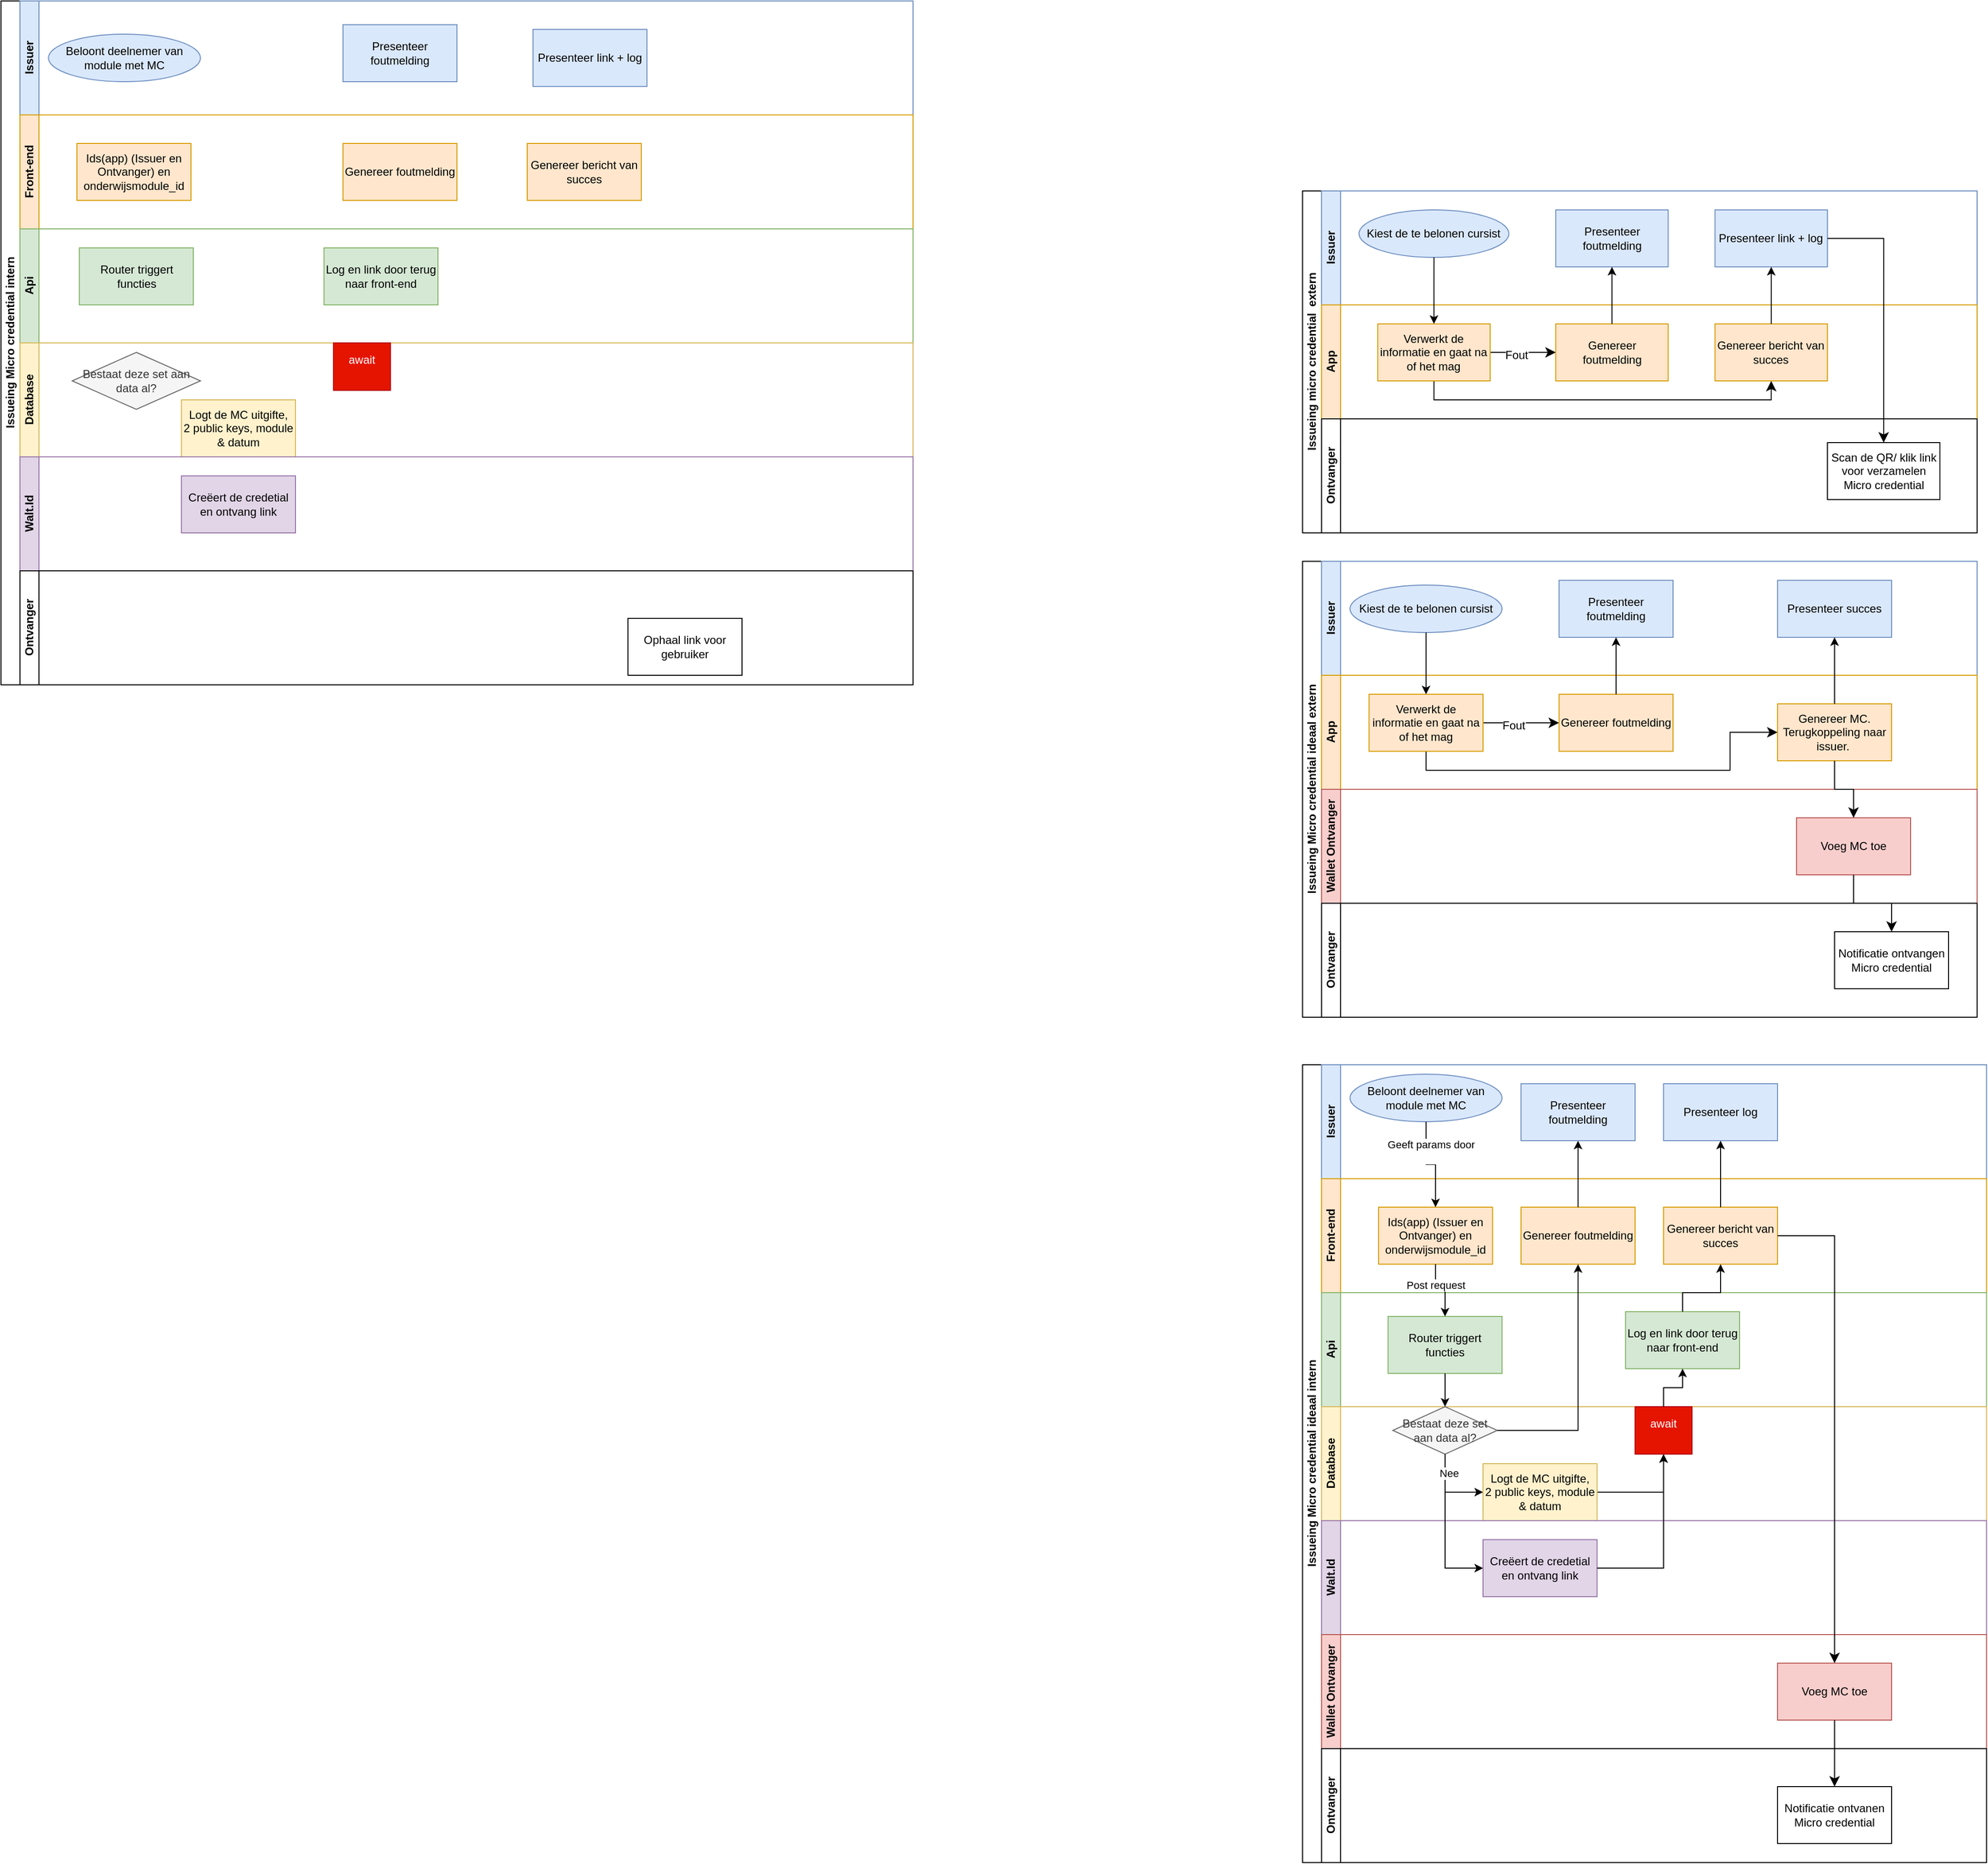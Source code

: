 <mxfile version="24.4.12" type="github">
  <diagram name="Pagina-1" id="NsCIWlI-wsy2xXNKLtzi">
    <mxGraphModel dx="2345" dy="614" grid="1" gridSize="10" guides="1" tooltips="1" connect="1" arrows="1" fold="1" page="1" pageScale="1" pageWidth="827" pageHeight="1169" math="0" shadow="0">
      <root>
        <mxCell id="0" />
        <mxCell id="1" parent="0" />
        <mxCell id="zvpY97_QarNmOb90CFdL-1" value="Issueing Micro credential intern" style="swimlane;childLayout=stackLayout;resizeParent=1;resizeParentMax=0;horizontal=0;startSize=20;horizontalStack=0;html=1;" parent="1" vertex="1">
          <mxGeometry x="-200" y="360" width="960" height="720" as="geometry" />
        </mxCell>
        <mxCell id="zvpY97_QarNmOb90CFdL-2" value="Issuer" style="swimlane;startSize=20;horizontal=0;html=1;fillColor=#dae8fc;strokeColor=#6c8ebf;" parent="zvpY97_QarNmOb90CFdL-1" vertex="1">
          <mxGeometry x="20" width="940" height="120" as="geometry" />
        </mxCell>
        <mxCell id="zvpY97_QarNmOb90CFdL-3" value="Beloont deelnemer van module met MC" style="ellipse;whiteSpace=wrap;html=1;fillColor=#dae8fc;strokeColor=#6c8ebf;" parent="zvpY97_QarNmOb90CFdL-2" vertex="1">
          <mxGeometry x="30" y="35" width="160" height="50" as="geometry" />
        </mxCell>
        <mxCell id="zvpY97_QarNmOb90CFdL-4" value="Presenteer foutmelding" style="whiteSpace=wrap;html=1;fillColor=#dae8fc;strokeColor=#6c8ebf;rounded=0;" parent="zvpY97_QarNmOb90CFdL-2" vertex="1">
          <mxGeometry x="340" y="25" width="120" height="60" as="geometry" />
        </mxCell>
        <mxCell id="zvpY97_QarNmOb90CFdL-5" value="Presenteer link + log" style="whiteSpace=wrap;html=1;fillColor=#dae8fc;strokeColor=#6c8ebf;rounded=0;" parent="zvpY97_QarNmOb90CFdL-2" vertex="1">
          <mxGeometry x="540" y="30" width="120" height="60" as="geometry" />
        </mxCell>
        <mxCell id="zvpY97_QarNmOb90CFdL-6" value="Front-end" style="swimlane;startSize=20;horizontal=0;html=1;fillColor=#ffe6cc;strokeColor=#d79b00;" parent="zvpY97_QarNmOb90CFdL-1" vertex="1">
          <mxGeometry x="20" y="120" width="940" height="120" as="geometry" />
        </mxCell>
        <mxCell id="zvpY97_QarNmOb90CFdL-7" value="Ids(app) (Issuer en Ontvanger) en onderwijsmodule_id" style="rounded=0;whiteSpace=wrap;html=1;fillColor=#ffe6cc;strokeColor=#d79b00;" parent="zvpY97_QarNmOb90CFdL-6" vertex="1">
          <mxGeometry x="60" y="30" width="120" height="60" as="geometry" />
        </mxCell>
        <mxCell id="zvpY97_QarNmOb90CFdL-8" value="Genereer foutmelding" style="whiteSpace=wrap;html=1;fillColor=#ffe6cc;strokeColor=#d79b00;rounded=0;" parent="zvpY97_QarNmOb90CFdL-6" vertex="1">
          <mxGeometry x="340" y="30" width="120" height="60" as="geometry" />
        </mxCell>
        <mxCell id="zvpY97_QarNmOb90CFdL-9" value="Genereer bericht van succes" style="whiteSpace=wrap;html=1;fillColor=#ffe6cc;strokeColor=#d79b00;rounded=0;" parent="zvpY97_QarNmOb90CFdL-6" vertex="1">
          <mxGeometry x="534" y="30" width="120" height="60" as="geometry" />
        </mxCell>
        <mxCell id="zvpY97_QarNmOb90CFdL-11" value="Api" style="swimlane;startSize=20;horizontal=0;html=1;fillColor=#d5e8d4;strokeColor=#82b366;" parent="zvpY97_QarNmOb90CFdL-1" vertex="1">
          <mxGeometry x="20" y="240" width="940" height="120" as="geometry" />
        </mxCell>
        <mxCell id="zvpY97_QarNmOb90CFdL-14" value="Router triggert functies" style="rounded=0;whiteSpace=wrap;html=1;fillColor=#d5e8d4;strokeColor=#82b366;" parent="zvpY97_QarNmOb90CFdL-11" vertex="1">
          <mxGeometry x="62.5" y="20" width="120" height="60" as="geometry" />
        </mxCell>
        <mxCell id="zvpY97_QarNmOb90CFdL-15" value="Log en link door terug naar front-end" style="whiteSpace=wrap;html=1;fillColor=#d5e8d4;strokeColor=#82b366;rounded=0;" parent="zvpY97_QarNmOb90CFdL-11" vertex="1">
          <mxGeometry x="320" y="20" width="120" height="60" as="geometry" />
        </mxCell>
        <mxCell id="zvpY97_QarNmOb90CFdL-16" value="Database" style="swimlane;startSize=20;horizontal=0;html=1;fillColor=#fff2cc;strokeColor=#d6b656;" parent="zvpY97_QarNmOb90CFdL-1" vertex="1">
          <mxGeometry x="20" y="360" width="940" height="120" as="geometry" />
        </mxCell>
        <mxCell id="zvpY97_QarNmOb90CFdL-18" value="Logt de MC uitgifte,&lt;br&gt;2 public keys, module &amp;amp;&amp;nbsp;&lt;span style=&quot;background-color: initial;&quot;&gt;datum&lt;/span&gt;" style="rounded=0;whiteSpace=wrap;html=1;fillColor=#fff2cc;strokeColor=#d6b656;" parent="zvpY97_QarNmOb90CFdL-16" vertex="1">
          <mxGeometry x="170" y="60" width="120" height="60" as="geometry" />
        </mxCell>
        <mxCell id="zvpY97_QarNmOb90CFdL-19" value="Bestaat deze set aan data al?" style="rhombus;whiteSpace=wrap;html=1;fillColor=#f5f5f5;strokeColor=#666666;rounded=0;fontColor=#333333;" parent="zvpY97_QarNmOb90CFdL-16" vertex="1">
          <mxGeometry x="55" y="10" width="135" height="60" as="geometry" />
        </mxCell>
        <mxCell id="zvpY97_QarNmOb90CFdL-21" value="await&lt;div&gt;&lt;br&gt;&lt;/div&gt;" style="whiteSpace=wrap;html=1;fillColor=#e51400;strokeColor=#B20000;rounded=0;fontColor=#ffffff;" parent="zvpY97_QarNmOb90CFdL-16" vertex="1">
          <mxGeometry x="330" width="60" height="50" as="geometry" />
        </mxCell>
        <mxCell id="zvpY97_QarNmOb90CFdL-22" value="Walt.Id" style="swimlane;startSize=20;horizontal=0;html=1;fillColor=#e1d5e7;strokeColor=#9673a6;" parent="zvpY97_QarNmOb90CFdL-1" vertex="1">
          <mxGeometry x="20" y="480" width="940" height="120" as="geometry" />
        </mxCell>
        <mxCell id="zvpY97_QarNmOb90CFdL-23" value="Creëert de credetial en ontvang link" style="rounded=0;whiteSpace=wrap;html=1;fillColor=#e1d5e7;strokeColor=#9673a6;" parent="zvpY97_QarNmOb90CFdL-22" vertex="1">
          <mxGeometry x="170" y="20" width="120" height="60" as="geometry" />
        </mxCell>
        <mxCell id="zvpY97_QarNmOb90CFdL-24" value="&lt;span style=&quot;color: rgb(0, 0, 0); font-family: Helvetica; font-size: 12px; font-style: normal; font-variant-ligatures: normal; font-variant-caps: normal; font-weight: 700; letter-spacing: normal; orphans: 2; text-align: center; text-indent: 0px; text-transform: none; widows: 2; word-spacing: 0px; -webkit-text-stroke-width: 0px; white-space: nowrap; background-color: rgb(251, 251, 251); text-decoration-thickness: initial; text-decoration-style: initial; text-decoration-color: initial; display: inline !important; float: none;&quot;&gt;Ontvanger&lt;/span&gt;" style="swimlane;startSize=20;horizontal=0;html=1;" parent="zvpY97_QarNmOb90CFdL-1" vertex="1">
          <mxGeometry x="20" y="600" width="940" height="120" as="geometry" />
        </mxCell>
        <mxCell id="zvpY97_QarNmOb90CFdL-25" value="Ophaal link voor gebruiker" style="rounded=0;whiteSpace=wrap;html=1;" parent="zvpY97_QarNmOb90CFdL-24" vertex="1">
          <mxGeometry x="640" y="50.0" width="120" height="60" as="geometry" />
        </mxCell>
        <mxCell id="zvpY97_QarNmOb90CFdL-39" value="Issueing Micro credential ideaal intern" style="swimlane;childLayout=stackLayout;resizeParent=1;resizeParentMax=0;horizontal=0;startSize=20;horizontalStack=0;html=1;" parent="1" vertex="1">
          <mxGeometry x="1170" y="1480" width="720" height="840" as="geometry" />
        </mxCell>
        <mxCell id="zvpY97_QarNmOb90CFdL-40" value="Issuer" style="swimlane;startSize=20;horizontal=0;html=1;fillColor=#dae8fc;strokeColor=#6c8ebf;" parent="zvpY97_QarNmOb90CFdL-39" vertex="1">
          <mxGeometry x="20" width="700" height="120" as="geometry" />
        </mxCell>
        <mxCell id="zvpY97_QarNmOb90CFdL-41" value="Beloont deelnemer van module met MC" style="ellipse;whiteSpace=wrap;html=1;fillColor=#dae8fc;strokeColor=#6c8ebf;" parent="zvpY97_QarNmOb90CFdL-40" vertex="1">
          <mxGeometry x="30" y="10" width="160" height="50" as="geometry" />
        </mxCell>
        <mxCell id="zvpY97_QarNmOb90CFdL-42" value="Presenteer foutmelding" style="whiteSpace=wrap;html=1;fillColor=#dae8fc;strokeColor=#6c8ebf;rounded=0;" parent="zvpY97_QarNmOb90CFdL-40" vertex="1">
          <mxGeometry x="210" y="20" width="120" height="60" as="geometry" />
        </mxCell>
        <mxCell id="zvpY97_QarNmOb90CFdL-43" value="Presenteer log" style="whiteSpace=wrap;html=1;fillColor=#dae8fc;strokeColor=#6c8ebf;rounded=0;" parent="zvpY97_QarNmOb90CFdL-40" vertex="1">
          <mxGeometry x="360" y="20" width="120" height="60" as="geometry" />
        </mxCell>
        <mxCell id="zvpY97_QarNmOb90CFdL-44" value="Front-end" style="swimlane;startSize=20;horizontal=0;html=1;fillColor=#ffe6cc;strokeColor=#d79b00;" parent="zvpY97_QarNmOb90CFdL-39" vertex="1">
          <mxGeometry x="20" y="120" width="700" height="120" as="geometry" />
        </mxCell>
        <mxCell id="zvpY97_QarNmOb90CFdL-45" value="Ids(app) (Issuer en Ontvanger) en onderwijsmodule_id" style="rounded=0;whiteSpace=wrap;html=1;fillColor=#ffe6cc;strokeColor=#d79b00;" parent="zvpY97_QarNmOb90CFdL-44" vertex="1">
          <mxGeometry x="60" y="30" width="120" height="60" as="geometry" />
        </mxCell>
        <mxCell id="zvpY97_QarNmOb90CFdL-46" value="Genereer foutmelding" style="whiteSpace=wrap;html=1;fillColor=#ffe6cc;strokeColor=#d79b00;rounded=0;" parent="zvpY97_QarNmOb90CFdL-44" vertex="1">
          <mxGeometry x="210" y="30" width="120" height="60" as="geometry" />
        </mxCell>
        <mxCell id="zvpY97_QarNmOb90CFdL-47" value="Genereer bericht van succes" style="whiteSpace=wrap;html=1;fillColor=#ffe6cc;strokeColor=#d79b00;rounded=0;" parent="zvpY97_QarNmOb90CFdL-44" vertex="1">
          <mxGeometry x="360" y="30" width="120" height="60" as="geometry" />
        </mxCell>
        <mxCell id="zvpY97_QarNmOb90CFdL-48" value="Api" style="swimlane;startSize=20;horizontal=0;html=1;fillColor=#d5e8d4;strokeColor=#82b366;" parent="zvpY97_QarNmOb90CFdL-39" vertex="1">
          <mxGeometry x="20" y="240" width="700" height="120" as="geometry" />
        </mxCell>
        <mxCell id="zvpY97_QarNmOb90CFdL-49" value="Router triggert functies" style="rounded=0;whiteSpace=wrap;html=1;fillColor=#d5e8d4;strokeColor=#82b366;" parent="zvpY97_QarNmOb90CFdL-48" vertex="1">
          <mxGeometry x="70" y="25" width="120" height="60" as="geometry" />
        </mxCell>
        <mxCell id="zvpY97_QarNmOb90CFdL-50" value="Log en link door terug naar front-end" style="whiteSpace=wrap;html=1;fillColor=#d5e8d4;strokeColor=#82b366;rounded=0;" parent="zvpY97_QarNmOb90CFdL-48" vertex="1">
          <mxGeometry x="320" y="20" width="120" height="60" as="geometry" />
        </mxCell>
        <mxCell id="zvpY97_QarNmOb90CFdL-51" value="Database" style="swimlane;startSize=20;horizontal=0;html=1;fillColor=#fff2cc;strokeColor=#d6b656;" parent="zvpY97_QarNmOb90CFdL-39" vertex="1">
          <mxGeometry x="20" y="360" width="700" height="120" as="geometry" />
        </mxCell>
        <mxCell id="zvpY97_QarNmOb90CFdL-52" style="edgeStyle=orthogonalEdgeStyle;rounded=0;orthogonalLoop=1;jettySize=auto;html=1;entryX=0.5;entryY=1;entryDx=0;entryDy=0;" parent="zvpY97_QarNmOb90CFdL-51" source="zvpY97_QarNmOb90CFdL-53" target="zvpY97_QarNmOb90CFdL-56" edge="1">
          <mxGeometry relative="1" as="geometry" />
        </mxCell>
        <mxCell id="zvpY97_QarNmOb90CFdL-53" value="Logt de MC uitgifte,&lt;br&gt;2 public keys, module &amp;amp;&amp;nbsp;&lt;span style=&quot;background-color: initial;&quot;&gt;datum&lt;/span&gt;" style="rounded=0;whiteSpace=wrap;html=1;fillColor=#fff2cc;strokeColor=#d6b656;" parent="zvpY97_QarNmOb90CFdL-51" vertex="1">
          <mxGeometry x="170" y="60" width="120" height="60" as="geometry" />
        </mxCell>
        <mxCell id="zvpY97_QarNmOb90CFdL-54" value="Bestaat deze set aan data al?" style="rhombus;whiteSpace=wrap;html=1;fillColor=#f5f5f5;strokeColor=#666666;rounded=0;fontColor=#333333;" parent="zvpY97_QarNmOb90CFdL-51" vertex="1">
          <mxGeometry x="75" width="110" height="50" as="geometry" />
        </mxCell>
        <mxCell id="zvpY97_QarNmOb90CFdL-55" style="edgeStyle=orthogonalEdgeStyle;rounded=0;orthogonalLoop=1;jettySize=auto;html=1;entryX=0;entryY=0.5;entryDx=0;entryDy=0;" parent="zvpY97_QarNmOb90CFdL-51" source="zvpY97_QarNmOb90CFdL-54" target="zvpY97_QarNmOb90CFdL-53" edge="1">
          <mxGeometry relative="1" as="geometry" />
        </mxCell>
        <mxCell id="zvpY97_QarNmOb90CFdL-56" value="await&lt;div&gt;&lt;br&gt;&lt;/div&gt;" style="whiteSpace=wrap;html=1;fillColor=#e51400;strokeColor=#B20000;rounded=0;fontColor=#ffffff;" parent="zvpY97_QarNmOb90CFdL-51" vertex="1">
          <mxGeometry x="330" width="60" height="50" as="geometry" />
        </mxCell>
        <mxCell id="zvpY97_QarNmOb90CFdL-57" value="Walt.Id" style="swimlane;startSize=20;horizontal=0;html=1;fillColor=#e1d5e7;strokeColor=#9673a6;" parent="zvpY97_QarNmOb90CFdL-39" vertex="1">
          <mxGeometry x="20" y="480" width="700" height="120" as="geometry" />
        </mxCell>
        <mxCell id="zvpY97_QarNmOb90CFdL-58" value="Creëert de credetial en ontvang link" style="rounded=0;whiteSpace=wrap;html=1;fillColor=#e1d5e7;strokeColor=#9673a6;" parent="zvpY97_QarNmOb90CFdL-57" vertex="1">
          <mxGeometry x="170" y="20" width="120" height="60" as="geometry" />
        </mxCell>
        <mxCell id="zvpY97_QarNmOb90CFdL-59" value="Wallet Ontvanger" style="swimlane;startSize=20;horizontal=0;html=1;fillColor=#f8cecc;strokeColor=#b85450;" parent="zvpY97_QarNmOb90CFdL-39" vertex="1">
          <mxGeometry x="20" y="600" width="700" height="120" as="geometry" />
        </mxCell>
        <mxCell id="zvpY97_QarNmOb90CFdL-60" value="Voeg MC toe" style="whiteSpace=wrap;html=1;fillColor=#f8cecc;strokeColor=#b85450;rounded=0;" parent="zvpY97_QarNmOb90CFdL-59" vertex="1">
          <mxGeometry x="480" y="30" width="120" height="60" as="geometry" />
        </mxCell>
        <mxCell id="zvpY97_QarNmOb90CFdL-61" value="&lt;span style=&quot;color: rgb(0, 0, 0); font-family: Helvetica; font-size: 12px; font-style: normal; font-variant-ligatures: normal; font-variant-caps: normal; font-weight: 700; letter-spacing: normal; orphans: 2; text-align: center; text-indent: 0px; text-transform: none; widows: 2; word-spacing: 0px; -webkit-text-stroke-width: 0px; white-space: nowrap; background-color: rgb(251, 251, 251); text-decoration-thickness: initial; text-decoration-style: initial; text-decoration-color: initial; display: inline !important; float: none;&quot;&gt;Ontvanger&lt;/span&gt;" style="swimlane;startSize=20;horizontal=0;html=1;" parent="zvpY97_QarNmOb90CFdL-39" vertex="1">
          <mxGeometry x="20" y="720" width="700" height="120" as="geometry" />
        </mxCell>
        <mxCell id="zvpY97_QarNmOb90CFdL-62" value="Notificatie ontvanen Micro credential" style="whiteSpace=wrap;html=1;rounded=0;" parent="zvpY97_QarNmOb90CFdL-61" vertex="1">
          <mxGeometry x="480" y="40" width="120" height="60" as="geometry" />
        </mxCell>
        <mxCell id="zvpY97_QarNmOb90CFdL-63" style="edgeStyle=orthogonalEdgeStyle;rounded=0;orthogonalLoop=1;jettySize=auto;html=1;entryX=0.5;entryY=0;entryDx=0;entryDy=0;" parent="zvpY97_QarNmOb90CFdL-39" source="zvpY97_QarNmOb90CFdL-41" target="zvpY97_QarNmOb90CFdL-45" edge="1">
          <mxGeometry relative="1" as="geometry" />
        </mxCell>
        <mxCell id="zvpY97_QarNmOb90CFdL-64" value="Geeft params door&lt;div&gt;&lt;br&gt;&lt;/div&gt;" style="edgeLabel;html=1;align=center;verticalAlign=middle;resizable=0;points=[];" parent="zvpY97_QarNmOb90CFdL-63" vertex="1" connectable="0">
          <mxGeometry x="-0.376" y="5" relative="1" as="geometry">
            <mxPoint as="offset" />
          </mxGeometry>
        </mxCell>
        <mxCell id="zvpY97_QarNmOb90CFdL-65" value="" style="edgeStyle=orthogonalEdgeStyle;rounded=0;orthogonalLoop=1;jettySize=auto;html=1;" parent="zvpY97_QarNmOb90CFdL-39" source="zvpY97_QarNmOb90CFdL-45" target="zvpY97_QarNmOb90CFdL-49" edge="1">
          <mxGeometry relative="1" as="geometry" />
        </mxCell>
        <mxCell id="zvpY97_QarNmOb90CFdL-66" value="Post request" style="edgeLabel;html=1;align=center;verticalAlign=middle;resizable=0;points=[];" parent="zvpY97_QarNmOb90CFdL-65" vertex="1" connectable="0">
          <mxGeometry x="-0.227" relative="1" as="geometry">
            <mxPoint y="-3" as="offset" />
          </mxGeometry>
        </mxCell>
        <mxCell id="zvpY97_QarNmOb90CFdL-67" value="" style="edgeStyle=orthogonalEdgeStyle;rounded=0;orthogonalLoop=1;jettySize=auto;html=1;" parent="zvpY97_QarNmOb90CFdL-39" source="zvpY97_QarNmOb90CFdL-49" target="zvpY97_QarNmOb90CFdL-54" edge="1">
          <mxGeometry relative="1" as="geometry" />
        </mxCell>
        <mxCell id="zvpY97_QarNmOb90CFdL-68" style="edgeStyle=orthogonalEdgeStyle;rounded=0;orthogonalLoop=1;jettySize=auto;html=1;entryX=0;entryY=0.5;entryDx=0;entryDy=0;" parent="zvpY97_QarNmOb90CFdL-39" source="zvpY97_QarNmOb90CFdL-54" target="zvpY97_QarNmOb90CFdL-58" edge="1">
          <mxGeometry relative="1" as="geometry" />
        </mxCell>
        <mxCell id="zvpY97_QarNmOb90CFdL-69" value="Nee" style="edgeLabel;html=1;align=center;verticalAlign=middle;resizable=0;points=[];" parent="zvpY97_QarNmOb90CFdL-68" vertex="1" connectable="0">
          <mxGeometry x="-0.747" y="4" relative="1" as="geometry">
            <mxPoint as="offset" />
          </mxGeometry>
        </mxCell>
        <mxCell id="zvpY97_QarNmOb90CFdL-70" value="" style="edgeStyle=orthogonalEdgeStyle;rounded=0;orthogonalLoop=1;jettySize=auto;html=1;" parent="zvpY97_QarNmOb90CFdL-39" source="zvpY97_QarNmOb90CFdL-54" target="zvpY97_QarNmOb90CFdL-46" edge="1">
          <mxGeometry relative="1" as="geometry" />
        </mxCell>
        <mxCell id="zvpY97_QarNmOb90CFdL-71" value="" style="edgeStyle=orthogonalEdgeStyle;rounded=0;orthogonalLoop=1;jettySize=auto;html=1;" parent="zvpY97_QarNmOb90CFdL-39" source="zvpY97_QarNmOb90CFdL-46" target="zvpY97_QarNmOb90CFdL-42" edge="1">
          <mxGeometry relative="1" as="geometry" />
        </mxCell>
        <mxCell id="zvpY97_QarNmOb90CFdL-72" value="" style="edgeStyle=orthogonalEdgeStyle;rounded=0;orthogonalLoop=1;jettySize=auto;html=1;" parent="zvpY97_QarNmOb90CFdL-39" source="zvpY97_QarNmOb90CFdL-56" target="zvpY97_QarNmOb90CFdL-50" edge="1">
          <mxGeometry relative="1" as="geometry" />
        </mxCell>
        <mxCell id="zvpY97_QarNmOb90CFdL-73" style="edgeStyle=orthogonalEdgeStyle;rounded=0;orthogonalLoop=1;jettySize=auto;html=1;entryX=0.5;entryY=1;entryDx=0;entryDy=0;" parent="zvpY97_QarNmOb90CFdL-39" source="zvpY97_QarNmOb90CFdL-58" target="zvpY97_QarNmOb90CFdL-56" edge="1">
          <mxGeometry relative="1" as="geometry">
            <mxPoint x="430" y="420" as="targetPoint" />
          </mxGeometry>
        </mxCell>
        <mxCell id="zvpY97_QarNmOb90CFdL-74" value="" style="edgeStyle=orthogonalEdgeStyle;rounded=0;orthogonalLoop=1;jettySize=auto;html=1;" parent="zvpY97_QarNmOb90CFdL-39" source="zvpY97_QarNmOb90CFdL-50" target="zvpY97_QarNmOb90CFdL-47" edge="1">
          <mxGeometry relative="1" as="geometry">
            <Array as="points">
              <mxPoint x="400" y="240" />
              <mxPoint x="440" y="240" />
            </Array>
          </mxGeometry>
        </mxCell>
        <mxCell id="zvpY97_QarNmOb90CFdL-75" value="" style="edgeStyle=orthogonalEdgeStyle;rounded=0;orthogonalLoop=1;jettySize=auto;html=1;" parent="zvpY97_QarNmOb90CFdL-39" source="zvpY97_QarNmOb90CFdL-47" target="zvpY97_QarNmOb90CFdL-43" edge="1">
          <mxGeometry relative="1" as="geometry" />
        </mxCell>
        <mxCell id="zvpY97_QarNmOb90CFdL-76" style="edgeStyle=orthogonalEdgeStyle;rounded=0;orthogonalLoop=1;jettySize=auto;html=1;entryX=0.5;entryY=0;entryDx=0;entryDy=0;fontSize=12;startSize=8;endSize=8;exitX=1;exitY=0.5;exitDx=0;exitDy=0;" parent="zvpY97_QarNmOb90CFdL-39" source="zvpY97_QarNmOb90CFdL-47" target="zvpY97_QarNmOb90CFdL-60" edge="1">
          <mxGeometry relative="1" as="geometry">
            <Array as="points">
              <mxPoint x="560" y="180" />
            </Array>
          </mxGeometry>
        </mxCell>
        <mxCell id="zvpY97_QarNmOb90CFdL-77" style="edgeStyle=orthogonalEdgeStyle;rounded=0;orthogonalLoop=1;jettySize=auto;html=1;entryX=0.5;entryY=0;entryDx=0;entryDy=0;fontSize=12;startSize=8;endSize=8;" parent="zvpY97_QarNmOb90CFdL-39" source="zvpY97_QarNmOb90CFdL-60" target="zvpY97_QarNmOb90CFdL-62" edge="1">
          <mxGeometry relative="1" as="geometry" />
        </mxCell>
        <mxCell id="zvpY97_QarNmOb90CFdL-108" value="Issueing Micro credential ideaal extern" style="swimlane;childLayout=stackLayout;resizeParent=1;resizeParentMax=0;horizontal=0;startSize=20;horizontalStack=0;html=1;" parent="1" vertex="1">
          <mxGeometry x="1170" y="950" width="710" height="480" as="geometry" />
        </mxCell>
        <mxCell id="zvpY97_QarNmOb90CFdL-109" value="Issuer" style="swimlane;startSize=20;horizontal=0;html=1;fillColor=#dae8fc;strokeColor=#6c8ebf;" parent="zvpY97_QarNmOb90CFdL-108" vertex="1">
          <mxGeometry x="20" width="690" height="120" as="geometry" />
        </mxCell>
        <mxCell id="zvpY97_QarNmOb90CFdL-110" value="Kiest de te belonen cursist" style="ellipse;whiteSpace=wrap;html=1;fillColor=#dae8fc;strokeColor=#6c8ebf;" parent="zvpY97_QarNmOb90CFdL-109" vertex="1">
          <mxGeometry x="30" y="25" width="160" height="50" as="geometry" />
        </mxCell>
        <mxCell id="zvpY97_QarNmOb90CFdL-111" value="Presenteer foutmelding" style="whiteSpace=wrap;html=1;fillColor=#dae8fc;strokeColor=#6c8ebf;rounded=0;" parent="zvpY97_QarNmOb90CFdL-109" vertex="1">
          <mxGeometry x="250" y="20" width="120" height="60" as="geometry" />
        </mxCell>
        <mxCell id="zvpY97_QarNmOb90CFdL-112" value="Presenteer succes" style="whiteSpace=wrap;html=1;fillColor=#dae8fc;strokeColor=#6c8ebf;rounded=0;" parent="zvpY97_QarNmOb90CFdL-109" vertex="1">
          <mxGeometry x="480" y="20" width="120" height="60" as="geometry" />
        </mxCell>
        <mxCell id="zvpY97_QarNmOb90CFdL-113" value="App" style="swimlane;startSize=20;horizontal=0;html=1;fillColor=#ffe6cc;strokeColor=#d79b00;" parent="zvpY97_QarNmOb90CFdL-108" vertex="1">
          <mxGeometry x="20" y="120" width="690" height="120" as="geometry" />
        </mxCell>
        <mxCell id="zvpY97_QarNmOb90CFdL-114" style="edgeStyle=none;curved=1;rounded=0;orthogonalLoop=1;jettySize=auto;html=1;entryX=0;entryY=0.5;entryDx=0;entryDy=0;fontSize=12;startSize=8;endSize=8;" parent="zvpY97_QarNmOb90CFdL-113" source="zvpY97_QarNmOb90CFdL-117" target="zvpY97_QarNmOb90CFdL-118" edge="1">
          <mxGeometry relative="1" as="geometry" />
        </mxCell>
        <mxCell id="zvpY97_QarNmOb90CFdL-115" value="Fout" style="edgeLabel;html=1;align=center;verticalAlign=middle;resizable=0;points=[];fontSize=12;" parent="zvpY97_QarNmOb90CFdL-114" vertex="1" connectable="0">
          <mxGeometry x="-0.216" y="-3" relative="1" as="geometry">
            <mxPoint as="offset" />
          </mxGeometry>
        </mxCell>
        <mxCell id="zvpY97_QarNmOb90CFdL-116" style="edgeStyle=orthogonalEdgeStyle;rounded=0;orthogonalLoop=1;jettySize=auto;html=1;entryX=0;entryY=0.5;entryDx=0;entryDy=0;fontSize=12;startSize=8;endSize=8;exitX=0.5;exitY=1;exitDx=0;exitDy=0;" parent="zvpY97_QarNmOb90CFdL-113" source="zvpY97_QarNmOb90CFdL-117" target="zvpY97_QarNmOb90CFdL-119" edge="1">
          <mxGeometry relative="1" as="geometry">
            <Array as="points">
              <mxPoint x="110" y="100" />
              <mxPoint x="430" y="100" />
              <mxPoint x="430" y="60" />
            </Array>
          </mxGeometry>
        </mxCell>
        <mxCell id="zvpY97_QarNmOb90CFdL-117" value="Verwerkt de informatie en gaat na of het mag" style="rounded=0;whiteSpace=wrap;html=1;fillColor=#ffe6cc;strokeColor=#d79b00;" parent="zvpY97_QarNmOb90CFdL-113" vertex="1">
          <mxGeometry x="50" y="20" width="120" height="60" as="geometry" />
        </mxCell>
        <mxCell id="zvpY97_QarNmOb90CFdL-118" value="Genereer foutmelding" style="whiteSpace=wrap;html=1;fillColor=#ffe6cc;strokeColor=#d79b00;rounded=0;" parent="zvpY97_QarNmOb90CFdL-113" vertex="1">
          <mxGeometry x="250" y="20" width="120" height="60" as="geometry" />
        </mxCell>
        <mxCell id="zvpY97_QarNmOb90CFdL-119" value="Genereer MC.&lt;br&gt;Terugkoppeling naar issuer.&amp;nbsp;" style="whiteSpace=wrap;html=1;fillColor=#ffe6cc;strokeColor=#d79b00;rounded=0;" parent="zvpY97_QarNmOb90CFdL-113" vertex="1">
          <mxGeometry x="480" y="30" width="120" height="60" as="geometry" />
        </mxCell>
        <mxCell id="zvpY97_QarNmOb90CFdL-120" value="Wallet Ontvanger" style="swimlane;startSize=20;horizontal=0;html=1;fillColor=#f8cecc;strokeColor=#b85450;" parent="zvpY97_QarNmOb90CFdL-108" vertex="1">
          <mxGeometry x="20" y="240" width="690" height="120" as="geometry" />
        </mxCell>
        <mxCell id="zvpY97_QarNmOb90CFdL-121" value="Voeg MC toe" style="whiteSpace=wrap;html=1;fillColor=#f8cecc;strokeColor=#b85450;rounded=0;" parent="zvpY97_QarNmOb90CFdL-120" vertex="1">
          <mxGeometry x="500" y="30" width="120" height="60" as="geometry" />
        </mxCell>
        <mxCell id="zvpY97_QarNmOb90CFdL-122" value="&lt;span style=&quot;color: rgb(0, 0, 0); font-family: Helvetica; font-size: 12px; font-style: normal; font-variant-ligatures: normal; font-variant-caps: normal; font-weight: 700; letter-spacing: normal; orphans: 2; text-align: center; text-indent: 0px; text-transform: none; widows: 2; word-spacing: 0px; -webkit-text-stroke-width: 0px; white-space: nowrap; background-color: rgb(251, 251, 251); text-decoration-thickness: initial; text-decoration-style: initial; text-decoration-color: initial; display: inline !important; float: none;&quot;&gt;Ontvanger&lt;/span&gt;" style="swimlane;startSize=20;horizontal=0;html=1;" parent="zvpY97_QarNmOb90CFdL-108" vertex="1">
          <mxGeometry x="20" y="360" width="690" height="120" as="geometry" />
        </mxCell>
        <mxCell id="zvpY97_QarNmOb90CFdL-123" value="Notificatie ontvangen Micro credential" style="whiteSpace=wrap;html=1;rounded=0;" parent="zvpY97_QarNmOb90CFdL-122" vertex="1">
          <mxGeometry x="540" y="30" width="120" height="60" as="geometry" />
        </mxCell>
        <mxCell id="zvpY97_QarNmOb90CFdL-124" style="edgeStyle=none;curved=1;rounded=0;orthogonalLoop=1;jettySize=auto;html=1;exitX=0.5;exitY=0;exitDx=0;exitDy=0;fontSize=12;startSize=8;endSize=8;" parent="zvpY97_QarNmOb90CFdL-122" source="zvpY97_QarNmOb90CFdL-123" target="zvpY97_QarNmOb90CFdL-123" edge="1">
          <mxGeometry relative="1" as="geometry" />
        </mxCell>
        <mxCell id="zvpY97_QarNmOb90CFdL-125" style="edgeStyle=orthogonalEdgeStyle;rounded=0;orthogonalLoop=1;jettySize=auto;html=1;entryX=0.5;entryY=0;entryDx=0;entryDy=0;" parent="zvpY97_QarNmOb90CFdL-108" source="zvpY97_QarNmOb90CFdL-110" target="zvpY97_QarNmOb90CFdL-117" edge="1">
          <mxGeometry relative="1" as="geometry" />
        </mxCell>
        <mxCell id="zvpY97_QarNmOb90CFdL-126" value="" style="edgeStyle=orthogonalEdgeStyle;rounded=0;orthogonalLoop=1;jettySize=auto;html=1;" parent="zvpY97_QarNmOb90CFdL-108" source="zvpY97_QarNmOb90CFdL-117" edge="1">
          <mxGeometry relative="1" as="geometry" />
        </mxCell>
        <mxCell id="zvpY97_QarNmOb90CFdL-127" value="Post request" style="edgeLabel;html=1;align=center;verticalAlign=middle;resizable=0;points=[];" parent="zvpY97_QarNmOb90CFdL-126" vertex="1" connectable="0">
          <mxGeometry x="-0.227" relative="1" as="geometry">
            <mxPoint y="-3" as="offset" />
          </mxGeometry>
        </mxCell>
        <mxCell id="zvpY97_QarNmOb90CFdL-128" value="" style="edgeStyle=orthogonalEdgeStyle;rounded=0;orthogonalLoop=1;jettySize=auto;html=1;" parent="zvpY97_QarNmOb90CFdL-108" edge="1">
          <mxGeometry relative="1" as="geometry" />
        </mxCell>
        <mxCell id="zvpY97_QarNmOb90CFdL-129" style="edgeStyle=orthogonalEdgeStyle;rounded=0;orthogonalLoop=1;jettySize=auto;html=1;entryX=0;entryY=0.5;entryDx=0;entryDy=0;" parent="zvpY97_QarNmOb90CFdL-108" edge="1">
          <mxGeometry relative="1" as="geometry" />
        </mxCell>
        <mxCell id="zvpY97_QarNmOb90CFdL-130" value="Nee" style="edgeLabel;html=1;align=center;verticalAlign=middle;resizable=0;points=[];" parent="zvpY97_QarNmOb90CFdL-129" vertex="1" connectable="0">
          <mxGeometry x="-0.747" y="4" relative="1" as="geometry">
            <mxPoint as="offset" />
          </mxGeometry>
        </mxCell>
        <mxCell id="zvpY97_QarNmOb90CFdL-131" value="" style="edgeStyle=orthogonalEdgeStyle;rounded=0;orthogonalLoop=1;jettySize=auto;html=1;" parent="zvpY97_QarNmOb90CFdL-108" target="zvpY97_QarNmOb90CFdL-118" edge="1">
          <mxGeometry relative="1" as="geometry" />
        </mxCell>
        <mxCell id="zvpY97_QarNmOb90CFdL-132" value="" style="edgeStyle=orthogonalEdgeStyle;rounded=0;orthogonalLoop=1;jettySize=auto;html=1;" parent="zvpY97_QarNmOb90CFdL-108" source="zvpY97_QarNmOb90CFdL-118" target="zvpY97_QarNmOb90CFdL-111" edge="1">
          <mxGeometry relative="1" as="geometry" />
        </mxCell>
        <mxCell id="zvpY97_QarNmOb90CFdL-133" value="" style="edgeStyle=orthogonalEdgeStyle;rounded=0;orthogonalLoop=1;jettySize=auto;html=1;" parent="zvpY97_QarNmOb90CFdL-108" edge="1">
          <mxGeometry relative="1" as="geometry" />
        </mxCell>
        <mxCell id="zvpY97_QarNmOb90CFdL-134" style="edgeStyle=orthogonalEdgeStyle;rounded=0;orthogonalLoop=1;jettySize=auto;html=1;entryX=0.5;entryY=1;entryDx=0;entryDy=0;" parent="zvpY97_QarNmOb90CFdL-108" edge="1">
          <mxGeometry relative="1" as="geometry">
            <mxPoint x="430" y="420" as="targetPoint" />
          </mxGeometry>
        </mxCell>
        <mxCell id="zvpY97_QarNmOb90CFdL-135" value="" style="edgeStyle=orthogonalEdgeStyle;rounded=0;orthogonalLoop=1;jettySize=auto;html=1;" parent="zvpY97_QarNmOb90CFdL-108" target="zvpY97_QarNmOb90CFdL-119" edge="1">
          <mxGeometry relative="1" as="geometry" />
        </mxCell>
        <mxCell id="zvpY97_QarNmOb90CFdL-136" value="" style="edgeStyle=orthogonalEdgeStyle;rounded=0;orthogonalLoop=1;jettySize=auto;html=1;" parent="zvpY97_QarNmOb90CFdL-108" source="zvpY97_QarNmOb90CFdL-119" target="zvpY97_QarNmOb90CFdL-112" edge="1">
          <mxGeometry relative="1" as="geometry" />
        </mxCell>
        <mxCell id="zvpY97_QarNmOb90CFdL-137" value="" style="edgeStyle=orthogonalEdgeStyle;rounded=0;orthogonalLoop=1;jettySize=auto;html=1;fontSize=12;startSize=8;endSize=8;" parent="zvpY97_QarNmOb90CFdL-108" source="zvpY97_QarNmOb90CFdL-121" target="zvpY97_QarNmOb90CFdL-123" edge="1">
          <mxGeometry relative="1" as="geometry" />
        </mxCell>
        <mxCell id="zvpY97_QarNmOb90CFdL-138" style="edgeStyle=orthogonalEdgeStyle;rounded=0;orthogonalLoop=1;jettySize=auto;html=1;entryX=0.5;entryY=0;entryDx=0;entryDy=0;fontSize=12;startSize=8;endSize=8;" parent="zvpY97_QarNmOb90CFdL-108" source="zvpY97_QarNmOb90CFdL-119" target="zvpY97_QarNmOb90CFdL-121" edge="1">
          <mxGeometry relative="1" as="geometry" />
        </mxCell>
        <mxCell id="BFUgVyRbVtO_Cfpt6LdI-1" value="" style="group" parent="1" vertex="1" connectable="0">
          <mxGeometry x="1170" y="440" width="711" height="360" as="geometry" />
        </mxCell>
        <mxCell id="zvpY97_QarNmOb90CFdL-78" value="Issueing micro credential&amp;nbsp; extern" style="swimlane;childLayout=stackLayout;resizeParent=1;resizeParentMax=0;horizontal=0;startSize=20;horizontalStack=0;html=1;" parent="BFUgVyRbVtO_Cfpt6LdI-1" vertex="1">
          <mxGeometry y="120" width="710.014" height="360" as="geometry">
            <mxRectangle y="120" width="40" height="200" as="alternateBounds" />
          </mxGeometry>
        </mxCell>
        <mxCell id="zvpY97_QarNmOb90CFdL-79" value="Issuer" style="swimlane;startSize=20;horizontal=0;html=1;fillColor=#dae8fc;strokeColor=#6c8ebf;" parent="zvpY97_QarNmOb90CFdL-78" vertex="1">
          <mxGeometry x="20" width="690.014" height="120" as="geometry" />
        </mxCell>
        <mxCell id="zvpY97_QarNmOb90CFdL-80" value="Kiest de te belonen cursist" style="ellipse;whiteSpace=wrap;html=1;fillColor=#dae8fc;strokeColor=#6c8ebf;" parent="zvpY97_QarNmOb90CFdL-79" vertex="1">
          <mxGeometry x="39.445" y="20" width="157.781" height="50" as="geometry" />
        </mxCell>
        <mxCell id="zvpY97_QarNmOb90CFdL-81" value="Presenteer foutmelding" style="whiteSpace=wrap;html=1;fillColor=#dae8fc;strokeColor=#6c8ebf;rounded=0;" parent="zvpY97_QarNmOb90CFdL-79" vertex="1">
          <mxGeometry x="246.533" y="20" width="118.336" height="60" as="geometry" />
        </mxCell>
        <mxCell id="zvpY97_QarNmOb90CFdL-82" value="Presenteer link + log" style="whiteSpace=wrap;html=1;fillColor=#dae8fc;strokeColor=#6c8ebf;rounded=0;" parent="zvpY97_QarNmOb90CFdL-79" vertex="1">
          <mxGeometry x="414.175" y="20" width="118.336" height="60" as="geometry" />
        </mxCell>
        <mxCell id="zvpY97_QarNmOb90CFdL-83" value="App" style="swimlane;startSize=20;horizontal=0;html=1;fillColor=#ffe6cc;strokeColor=#d79b00;" parent="zvpY97_QarNmOb90CFdL-78" vertex="1">
          <mxGeometry x="20" y="120" width="690.014" height="120" as="geometry" />
        </mxCell>
        <mxCell id="zvpY97_QarNmOb90CFdL-84" style="edgeStyle=none;curved=1;rounded=0;orthogonalLoop=1;jettySize=auto;html=1;entryX=0;entryY=0.5;entryDx=0;entryDy=0;fontSize=12;startSize=8;endSize=8;" parent="zvpY97_QarNmOb90CFdL-83" source="zvpY97_QarNmOb90CFdL-87" target="zvpY97_QarNmOb90CFdL-88" edge="1">
          <mxGeometry relative="1" as="geometry" />
        </mxCell>
        <mxCell id="zvpY97_QarNmOb90CFdL-85" value="Fout" style="edgeLabel;html=1;align=center;verticalAlign=middle;resizable=0;points=[];fontSize=12;" parent="zvpY97_QarNmOb90CFdL-84" vertex="1" connectable="0">
          <mxGeometry x="-0.216" y="-3" relative="1" as="geometry">
            <mxPoint as="offset" />
          </mxGeometry>
        </mxCell>
        <mxCell id="zvpY97_QarNmOb90CFdL-86" style="edgeStyle=orthogonalEdgeStyle;rounded=0;orthogonalLoop=1;jettySize=auto;html=1;entryX=0.5;entryY=1;entryDx=0;entryDy=0;fontSize=12;startSize=8;endSize=8;exitX=0.5;exitY=1;exitDx=0;exitDy=0;" parent="zvpY97_QarNmOb90CFdL-83" source="zvpY97_QarNmOb90CFdL-87" target="zvpY97_QarNmOb90CFdL-89" edge="1">
          <mxGeometry relative="1" as="geometry" />
        </mxCell>
        <mxCell id="zvpY97_QarNmOb90CFdL-87" value="Verwerkt de informatie en gaat na of het mag" style="rounded=0;whiteSpace=wrap;html=1;fillColor=#ffe6cc;strokeColor=#d79b00;" parent="zvpY97_QarNmOb90CFdL-83" vertex="1">
          <mxGeometry x="59.168" y="20" width="118.336" height="60" as="geometry" />
        </mxCell>
        <mxCell id="zvpY97_QarNmOb90CFdL-88" value="Genereer foutmelding" style="whiteSpace=wrap;html=1;fillColor=#ffe6cc;strokeColor=#d79b00;rounded=0;" parent="zvpY97_QarNmOb90CFdL-83" vertex="1">
          <mxGeometry x="246.533" y="20" width="118.336" height="60" as="geometry" />
        </mxCell>
        <mxCell id="zvpY97_QarNmOb90CFdL-89" value="Genereer bericht van succes" style="whiteSpace=wrap;html=1;fillColor=#ffe6cc;strokeColor=#d79b00;rounded=0;" parent="zvpY97_QarNmOb90CFdL-83" vertex="1">
          <mxGeometry x="414.175" y="20" width="118.336" height="60" as="geometry" />
        </mxCell>
        <mxCell id="zvpY97_QarNmOb90CFdL-94" value="" style="edgeStyle=orthogonalEdgeStyle;rounded=0;orthogonalLoop=1;jettySize=auto;html=1;" parent="zvpY97_QarNmOb90CFdL-78" source="zvpY97_QarNmOb90CFdL-87" edge="1">
          <mxGeometry relative="1" as="geometry" />
        </mxCell>
        <mxCell id="zvpY97_QarNmOb90CFdL-95" value="Post request" style="edgeLabel;html=1;align=center;verticalAlign=middle;resizable=0;points=[];" parent="zvpY97_QarNmOb90CFdL-94" vertex="1" connectable="0">
          <mxGeometry x="-0.227" relative="1" as="geometry">
            <mxPoint y="-3" as="offset" />
          </mxGeometry>
        </mxCell>
        <mxCell id="zvpY97_QarNmOb90CFdL-96" value="" style="edgeStyle=orthogonalEdgeStyle;rounded=0;orthogonalLoop=1;jettySize=auto;html=1;" parent="zvpY97_QarNmOb90CFdL-78" edge="1">
          <mxGeometry relative="1" as="geometry" />
        </mxCell>
        <mxCell id="zvpY97_QarNmOb90CFdL-97" style="edgeStyle=orthogonalEdgeStyle;rounded=0;orthogonalLoop=1;jettySize=auto;html=1;entryX=0;entryY=0.5;entryDx=0;entryDy=0;" parent="zvpY97_QarNmOb90CFdL-78" edge="1">
          <mxGeometry relative="1" as="geometry" />
        </mxCell>
        <mxCell id="zvpY97_QarNmOb90CFdL-98" value="Nee" style="edgeLabel;html=1;align=center;verticalAlign=middle;resizable=0;points=[];" parent="zvpY97_QarNmOb90CFdL-97" vertex="1" connectable="0">
          <mxGeometry x="-0.747" y="4" relative="1" as="geometry">
            <mxPoint as="offset" />
          </mxGeometry>
        </mxCell>
        <mxCell id="zvpY97_QarNmOb90CFdL-99" value="" style="edgeStyle=orthogonalEdgeStyle;rounded=0;orthogonalLoop=1;jettySize=auto;html=1;" parent="zvpY97_QarNmOb90CFdL-78" target="zvpY97_QarNmOb90CFdL-88" edge="1">
          <mxGeometry relative="1" as="geometry" />
        </mxCell>
        <mxCell id="zvpY97_QarNmOb90CFdL-101" value="" style="edgeStyle=orthogonalEdgeStyle;rounded=0;orthogonalLoop=1;jettySize=auto;html=1;" parent="zvpY97_QarNmOb90CFdL-78" edge="1">
          <mxGeometry relative="1" as="geometry" />
        </mxCell>
        <mxCell id="zvpY97_QarNmOb90CFdL-102" style="edgeStyle=orthogonalEdgeStyle;rounded=0;orthogonalLoop=1;jettySize=auto;html=1;entryX=0.5;entryY=1;entryDx=0;entryDy=0;" parent="zvpY97_QarNmOb90CFdL-78" edge="1">
          <mxGeometry relative="1" as="geometry">
            <mxPoint x="424.036" y="420" as="targetPoint" />
          </mxGeometry>
        </mxCell>
        <mxCell id="zvpY97_QarNmOb90CFdL-103" value="" style="edgeStyle=orthogonalEdgeStyle;rounded=0;orthogonalLoop=1;jettySize=auto;html=1;" parent="zvpY97_QarNmOb90CFdL-78" target="zvpY97_QarNmOb90CFdL-89" edge="1">
          <mxGeometry relative="1" as="geometry" />
        </mxCell>
        <mxCell id="zvpY97_QarNmOb90CFdL-105" value="" style="edgeStyle=orthogonalEdgeStyle;rounded=0;orthogonalLoop=1;jettySize=auto;html=1;fontSize=12;startSize=8;endSize=8;" parent="zvpY97_QarNmOb90CFdL-78" target="zvpY97_QarNmOb90CFdL-91" edge="1">
          <mxGeometry relative="1" as="geometry" />
        </mxCell>
        <mxCell id="zvpY97_QarNmOb90CFdL-106" style="edgeStyle=orthogonalEdgeStyle;rounded=0;orthogonalLoop=1;jettySize=auto;html=1;entryX=0.5;entryY=0;entryDx=0;entryDy=0;fontSize=12;startSize=8;endSize=8;" parent="zvpY97_QarNmOb90CFdL-78" source="zvpY97_QarNmOb90CFdL-82" edge="1">
          <mxGeometry relative="1" as="geometry">
            <Array as="points">
              <mxPoint x="670.569" y="40" />
            </Array>
          </mxGeometry>
        </mxCell>
        <mxCell id="zvpY97_QarNmOb90CFdL-90" value="&lt;span style=&quot;color: rgb(0, 0, 0); font-family: Helvetica; font-size: 12px; font-style: normal; font-variant-ligatures: normal; font-variant-caps: normal; font-weight: 700; letter-spacing: normal; orphans: 2; text-align: center; text-indent: 0px; text-transform: none; widows: 2; word-spacing: 0px; -webkit-text-stroke-width: 0px; white-space: nowrap; background-color: rgb(251, 251, 251); text-decoration-thickness: initial; text-decoration-style: initial; text-decoration-color: initial; display: inline !important; float: none;&quot;&gt;Ontvanger&lt;/span&gt;" style="swimlane;startSize=20;horizontal=0;html=1;" parent="zvpY97_QarNmOb90CFdL-78" vertex="1">
          <mxGeometry x="20" y="240" width="690.014" height="120" as="geometry" />
        </mxCell>
        <mxCell id="zvpY97_QarNmOb90CFdL-91" value="Scan de QR/ klik link voor verzamelen Micro credential" style="whiteSpace=wrap;html=1;rounded=0;" parent="zvpY97_QarNmOb90CFdL-90" vertex="1">
          <mxGeometry x="532.51" y="25" width="118.336" height="60" as="geometry" />
        </mxCell>
        <mxCell id="zvpY97_QarNmOb90CFdL-92" style="edgeStyle=none;curved=1;rounded=0;orthogonalLoop=1;jettySize=auto;html=1;exitX=0.5;exitY=0;exitDx=0;exitDy=0;fontSize=12;startSize=8;endSize=8;" parent="zvpY97_QarNmOb90CFdL-90" source="zvpY97_QarNmOb90CFdL-91" target="zvpY97_QarNmOb90CFdL-91" edge="1">
          <mxGeometry relative="1" as="geometry" />
        </mxCell>
        <mxCell id="zvpY97_QarNmOb90CFdL-93" style="edgeStyle=orthogonalEdgeStyle;rounded=0;orthogonalLoop=1;jettySize=auto;html=1;entryX=0.5;entryY=0;entryDx=0;entryDy=0;" parent="zvpY97_QarNmOb90CFdL-78" source="zvpY97_QarNmOb90CFdL-80" target="zvpY97_QarNmOb90CFdL-87" edge="1">
          <mxGeometry relative="1" as="geometry" />
        </mxCell>
        <mxCell id="zvpY97_QarNmOb90CFdL-100" value="" style="edgeStyle=orthogonalEdgeStyle;rounded=0;orthogonalLoop=1;jettySize=auto;html=1;" parent="zvpY97_QarNmOb90CFdL-78" source="zvpY97_QarNmOb90CFdL-88" target="zvpY97_QarNmOb90CFdL-81" edge="1">
          <mxGeometry relative="1" as="geometry" />
        </mxCell>
        <mxCell id="zvpY97_QarNmOb90CFdL-104" value="" style="edgeStyle=orthogonalEdgeStyle;rounded=0;orthogonalLoop=1;jettySize=auto;html=1;" parent="zvpY97_QarNmOb90CFdL-78" source="zvpY97_QarNmOb90CFdL-89" target="zvpY97_QarNmOb90CFdL-82" edge="1">
          <mxGeometry relative="1" as="geometry" />
        </mxCell>
        <mxCell id="zvpY97_QarNmOb90CFdL-107" style="edgeStyle=orthogonalEdgeStyle;rounded=0;orthogonalLoop=1;jettySize=auto;html=1;entryX=0.5;entryY=0;entryDx=0;entryDy=0;fontSize=12;startSize=8;endSize=8;exitX=1;exitY=0.5;exitDx=0;exitDy=0;" parent="zvpY97_QarNmOb90CFdL-78" source="zvpY97_QarNmOb90CFdL-82" target="zvpY97_QarNmOb90CFdL-91" edge="1">
          <mxGeometry relative="1" as="geometry" />
        </mxCell>
      </root>
    </mxGraphModel>
  </diagram>
</mxfile>

